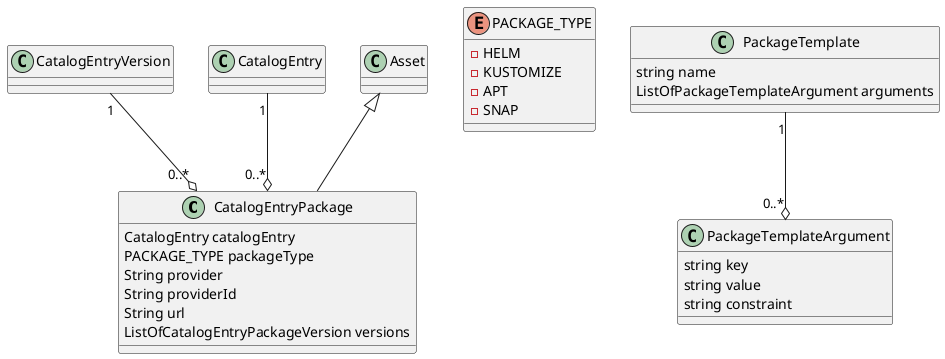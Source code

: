 @startuml

class CatalogEntryPackage {
     CatalogEntry catalogEntry
     PACKAGE_TYPE packageType
     String provider
     String providerId
     String url
     ListOfCatalogEntryPackageVersion versions
}
CatalogEntryVersion "1" --o  "0..*" CatalogEntryPackage
CatalogEntry "1" --o  "0..*" CatalogEntryPackage


enum PACKAGE_TYPE {
     - HELM
     - KUSTOMIZE
     - APT
     - SNAP
}

Asset <|-- CatalogEntryPackage

class PackageTemplate {
     string name
     ListOfPackageTemplateArgument arguments
}

class PackageTemplateArgument {
     string key
     string value
     string constraint
}
PackageTemplate "1" --o  "0..*" PackageTemplateArgument


@enduml